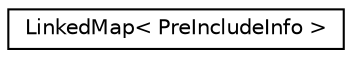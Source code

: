 digraph "Graphical Class Hierarchy"
{
 // LATEX_PDF_SIZE
  edge [fontname="Helvetica",fontsize="10",labelfontname="Helvetica",labelfontsize="10"];
  node [fontname="Helvetica",fontsize="10",shape=record];
  rankdir="LR";
  Node0 [label="LinkedMap\< PreIncludeInfo \>",height=0.2,width=0.4,color="black", fillcolor="white", style="filled",URL="$classLinkedMap.html",tooltip=" "];
}
